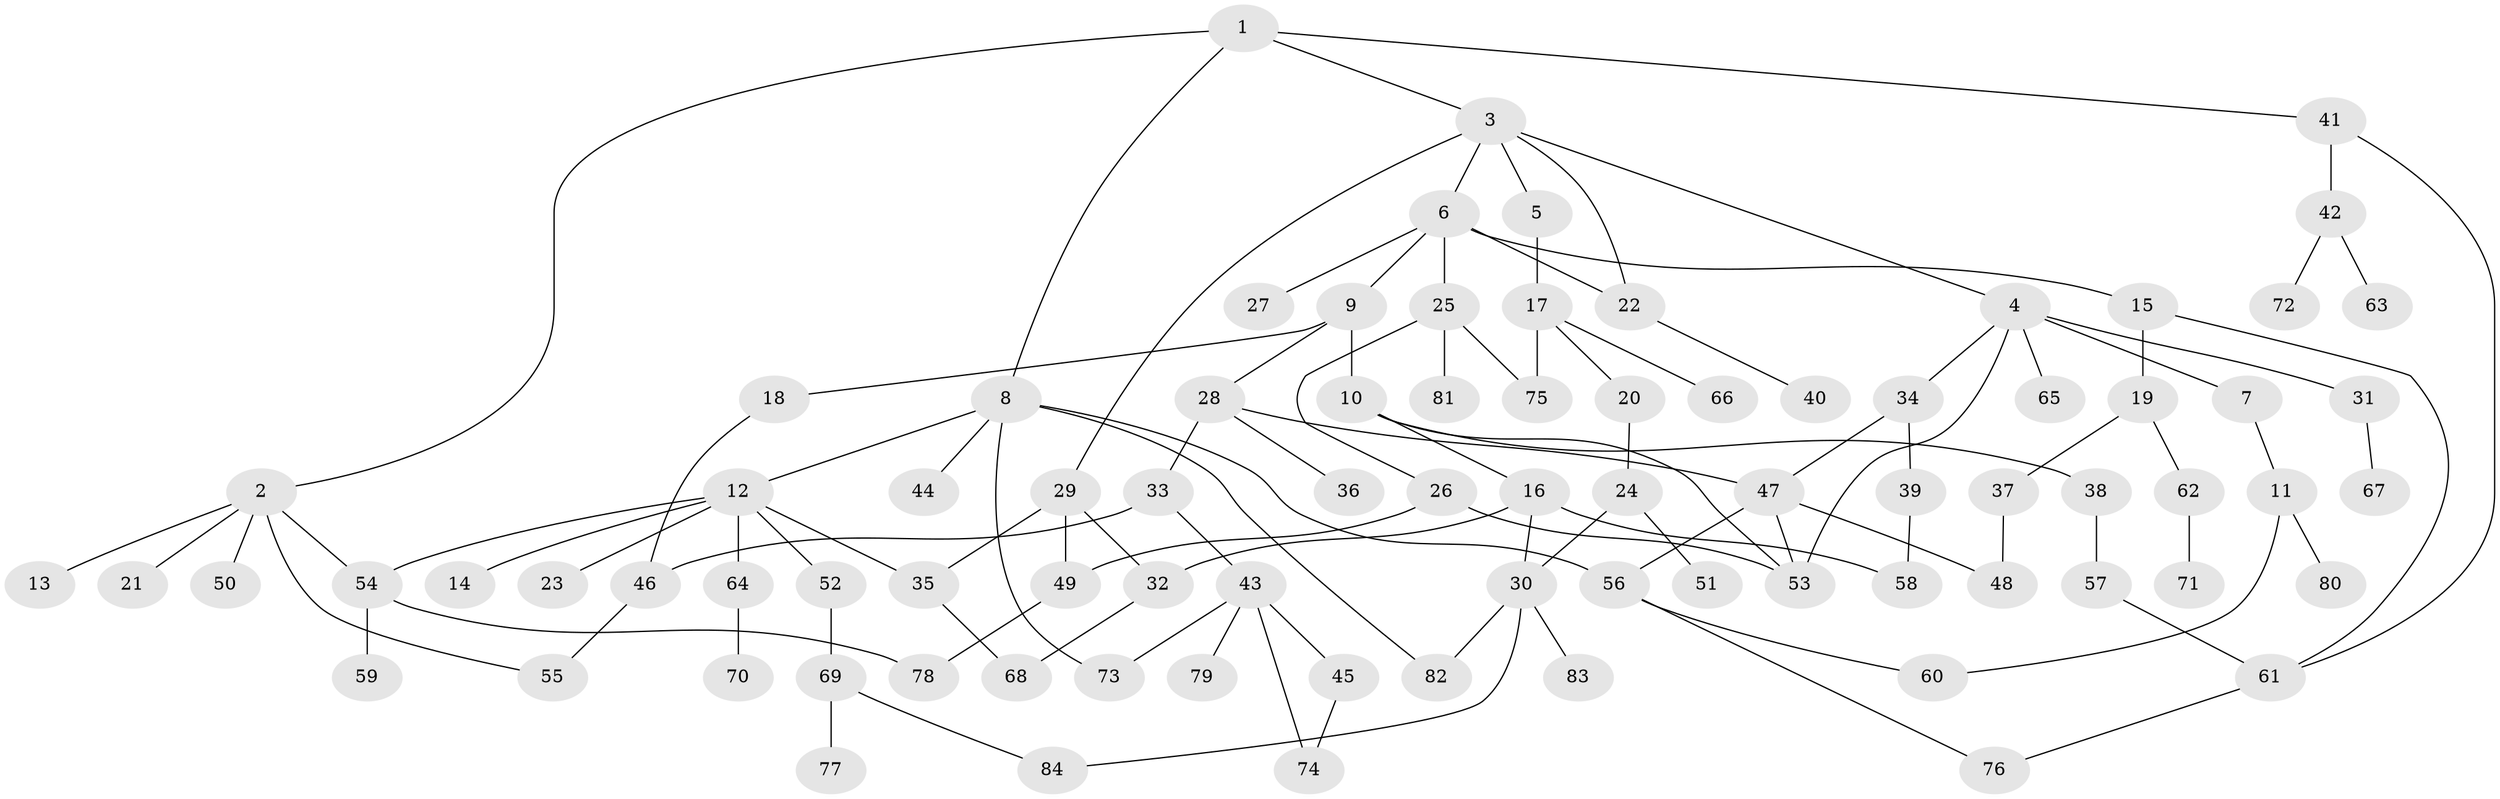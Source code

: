 // Generated by graph-tools (version 1.1) at 2025/25/03/09/25 03:25:27]
// undirected, 84 vertices, 109 edges
graph export_dot {
graph [start="1"]
  node [color=gray90,style=filled];
  1;
  2;
  3;
  4;
  5;
  6;
  7;
  8;
  9;
  10;
  11;
  12;
  13;
  14;
  15;
  16;
  17;
  18;
  19;
  20;
  21;
  22;
  23;
  24;
  25;
  26;
  27;
  28;
  29;
  30;
  31;
  32;
  33;
  34;
  35;
  36;
  37;
  38;
  39;
  40;
  41;
  42;
  43;
  44;
  45;
  46;
  47;
  48;
  49;
  50;
  51;
  52;
  53;
  54;
  55;
  56;
  57;
  58;
  59;
  60;
  61;
  62;
  63;
  64;
  65;
  66;
  67;
  68;
  69;
  70;
  71;
  72;
  73;
  74;
  75;
  76;
  77;
  78;
  79;
  80;
  81;
  82;
  83;
  84;
  1 -- 2;
  1 -- 3;
  1 -- 8;
  1 -- 41;
  2 -- 13;
  2 -- 21;
  2 -- 50;
  2 -- 55;
  2 -- 54;
  3 -- 4;
  3 -- 5;
  3 -- 6;
  3 -- 29;
  3 -- 22;
  4 -- 7;
  4 -- 31;
  4 -- 34;
  4 -- 65;
  4 -- 53;
  5 -- 17;
  6 -- 9;
  6 -- 15;
  6 -- 22;
  6 -- 25;
  6 -- 27;
  7 -- 11;
  8 -- 12;
  8 -- 44;
  8 -- 82;
  8 -- 56;
  8 -- 73;
  9 -- 10;
  9 -- 18;
  9 -- 28;
  10 -- 16;
  10 -- 38;
  10 -- 53;
  11 -- 80;
  11 -- 60;
  12 -- 14;
  12 -- 23;
  12 -- 52;
  12 -- 54;
  12 -- 64;
  12 -- 35;
  15 -- 19;
  15 -- 61;
  16 -- 30;
  16 -- 58;
  16 -- 32;
  17 -- 20;
  17 -- 66;
  17 -- 75;
  18 -- 46;
  19 -- 37;
  19 -- 62;
  20 -- 24;
  22 -- 40;
  24 -- 51;
  24 -- 30;
  25 -- 26;
  25 -- 81;
  25 -- 75;
  26 -- 49;
  26 -- 53;
  28 -- 33;
  28 -- 36;
  28 -- 47;
  29 -- 32;
  29 -- 35;
  29 -- 49;
  30 -- 83;
  30 -- 84;
  30 -- 82;
  31 -- 67;
  32 -- 68;
  33 -- 43;
  33 -- 46;
  34 -- 39;
  34 -- 47;
  35 -- 68;
  37 -- 48;
  38 -- 57;
  39 -- 58;
  41 -- 42;
  41 -- 61;
  42 -- 63;
  42 -- 72;
  43 -- 45;
  43 -- 73;
  43 -- 74;
  43 -- 79;
  45 -- 74;
  46 -- 55;
  47 -- 48;
  47 -- 53;
  47 -- 56;
  49 -- 78;
  52 -- 69;
  54 -- 59;
  54 -- 78;
  56 -- 60;
  56 -- 76;
  57 -- 61;
  61 -- 76;
  62 -- 71;
  64 -- 70;
  69 -- 77;
  69 -- 84;
}
